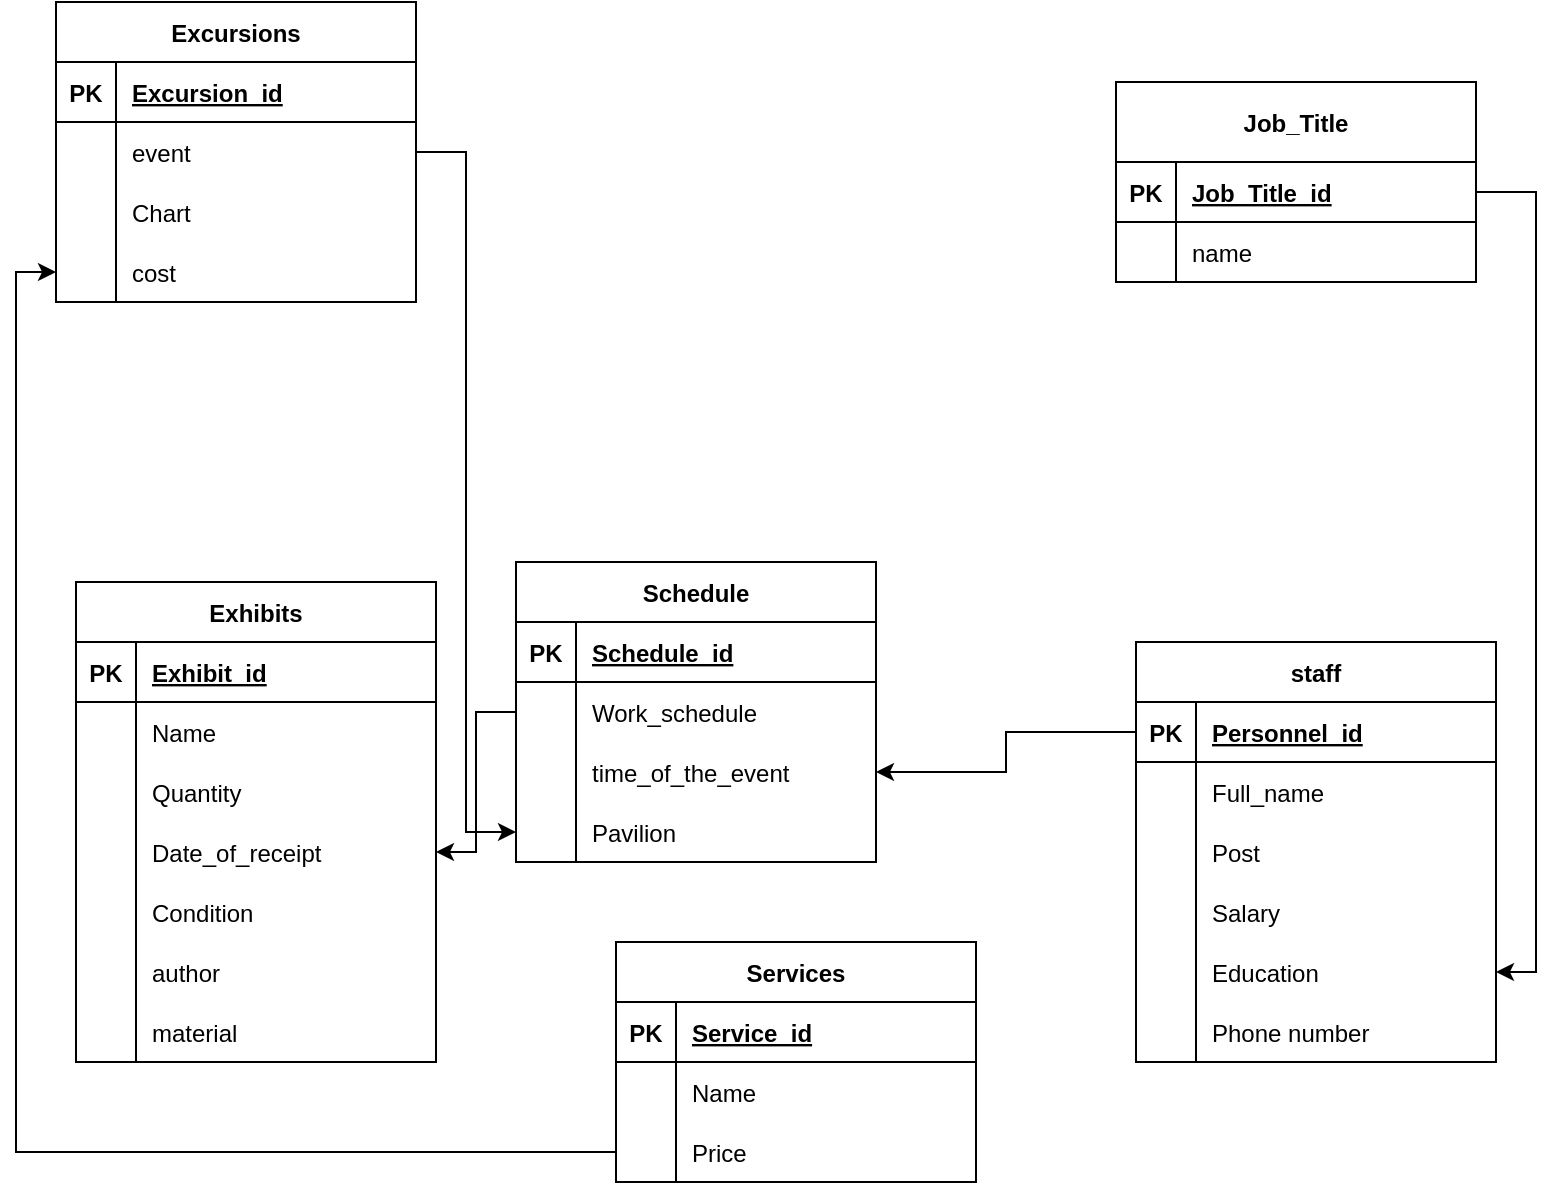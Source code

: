 <mxfile version="20.8.8" type="device"><diagram id="qOs9dLbHHuTTmo1SiIvG" name="Страница 1"><mxGraphModel dx="1434" dy="791" grid="1" gridSize="10" guides="1" tooltips="1" connect="1" arrows="1" fold="1" page="1" pageScale="1" pageWidth="827" pageHeight="1169" math="0" shadow="0"><root><mxCell id="0"/><mxCell id="1" parent="0"/><mxCell id="hQd2l-7bn8ARS8jHyr7o-1" value="Excursions" style="shape=table;startSize=30;container=1;collapsible=1;childLayout=tableLayout;fixedRows=1;rowLines=0;fontStyle=1;align=center;resizeLast=1;" parent="1" vertex="1"><mxGeometry x="60" y="80" width="180" height="150" as="geometry"><mxRectangle x="60" y="90" width="110" height="30" as="alternateBounds"/></mxGeometry></mxCell><mxCell id="hQd2l-7bn8ARS8jHyr7o-2" value="" style="shape=tableRow;horizontal=0;startSize=0;swimlaneHead=0;swimlaneBody=0;fillColor=none;collapsible=0;dropTarget=0;points=[[0,0.5],[1,0.5]];portConstraint=eastwest;top=0;left=0;right=0;bottom=1;" parent="hQd2l-7bn8ARS8jHyr7o-1" vertex="1"><mxGeometry y="30" width="180" height="30" as="geometry"/></mxCell><mxCell id="hQd2l-7bn8ARS8jHyr7o-3" value="PK" style="shape=partialRectangle;connectable=0;fillColor=none;top=0;left=0;bottom=0;right=0;fontStyle=1;overflow=hidden;" parent="hQd2l-7bn8ARS8jHyr7o-2" vertex="1"><mxGeometry width="30" height="30" as="geometry"><mxRectangle width="30" height="30" as="alternateBounds"/></mxGeometry></mxCell><mxCell id="hQd2l-7bn8ARS8jHyr7o-4" value="Excursion_id" style="shape=partialRectangle;connectable=0;fillColor=none;top=0;left=0;bottom=0;right=0;align=left;spacingLeft=6;fontStyle=5;overflow=hidden;verticalAlign=middle;" parent="hQd2l-7bn8ARS8jHyr7o-2" vertex="1"><mxGeometry x="30" width="150" height="30" as="geometry"><mxRectangle width="150" height="30" as="alternateBounds"/></mxGeometry></mxCell><mxCell id="hQd2l-7bn8ARS8jHyr7o-5" value="" style="shape=tableRow;horizontal=0;startSize=0;swimlaneHead=0;swimlaneBody=0;fillColor=none;collapsible=0;dropTarget=0;points=[[0,0.5],[1,0.5]];portConstraint=eastwest;top=0;left=0;right=0;bottom=0;" parent="hQd2l-7bn8ARS8jHyr7o-1" vertex="1"><mxGeometry y="60" width="180" height="30" as="geometry"/></mxCell><mxCell id="hQd2l-7bn8ARS8jHyr7o-6" value="" style="shape=partialRectangle;connectable=0;fillColor=none;top=0;left=0;bottom=0;right=0;editable=1;overflow=hidden;" parent="hQd2l-7bn8ARS8jHyr7o-5" vertex="1"><mxGeometry width="30" height="30" as="geometry"><mxRectangle width="30" height="30" as="alternateBounds"/></mxGeometry></mxCell><mxCell id="hQd2l-7bn8ARS8jHyr7o-7" value="event" style="shape=partialRectangle;connectable=0;fillColor=none;top=0;left=0;bottom=0;right=0;align=left;spacingLeft=6;overflow=hidden;" parent="hQd2l-7bn8ARS8jHyr7o-5" vertex="1"><mxGeometry x="30" width="150" height="30" as="geometry"><mxRectangle width="150" height="30" as="alternateBounds"/></mxGeometry></mxCell><mxCell id="hQd2l-7bn8ARS8jHyr7o-8" value="" style="shape=tableRow;horizontal=0;startSize=0;swimlaneHead=0;swimlaneBody=0;fillColor=none;collapsible=0;dropTarget=0;points=[[0,0.5],[1,0.5]];portConstraint=eastwest;top=0;left=0;right=0;bottom=0;" parent="hQd2l-7bn8ARS8jHyr7o-1" vertex="1"><mxGeometry y="90" width="180" height="30" as="geometry"/></mxCell><mxCell id="hQd2l-7bn8ARS8jHyr7o-9" value="" style="shape=partialRectangle;connectable=0;fillColor=none;top=0;left=0;bottom=0;right=0;editable=1;overflow=hidden;" parent="hQd2l-7bn8ARS8jHyr7o-8" vertex="1"><mxGeometry width="30" height="30" as="geometry"><mxRectangle width="30" height="30" as="alternateBounds"/></mxGeometry></mxCell><mxCell id="hQd2l-7bn8ARS8jHyr7o-10" value="Chart" style="shape=partialRectangle;connectable=0;fillColor=none;top=0;left=0;bottom=0;right=0;align=left;spacingLeft=6;overflow=hidden;" parent="hQd2l-7bn8ARS8jHyr7o-8" vertex="1"><mxGeometry x="30" width="150" height="30" as="geometry"><mxRectangle width="150" height="30" as="alternateBounds"/></mxGeometry></mxCell><mxCell id="hQd2l-7bn8ARS8jHyr7o-11" value="" style="shape=tableRow;horizontal=0;startSize=0;swimlaneHead=0;swimlaneBody=0;fillColor=none;collapsible=0;dropTarget=0;points=[[0,0.5],[1,0.5]];portConstraint=eastwest;top=0;left=0;right=0;bottom=0;" parent="hQd2l-7bn8ARS8jHyr7o-1" vertex="1"><mxGeometry y="120" width="180" height="30" as="geometry"/></mxCell><mxCell id="hQd2l-7bn8ARS8jHyr7o-12" value="" style="shape=partialRectangle;connectable=0;fillColor=none;top=0;left=0;bottom=0;right=0;editable=1;overflow=hidden;" parent="hQd2l-7bn8ARS8jHyr7o-11" vertex="1"><mxGeometry width="30" height="30" as="geometry"><mxRectangle width="30" height="30" as="alternateBounds"/></mxGeometry></mxCell><mxCell id="hQd2l-7bn8ARS8jHyr7o-13" value="cost" style="shape=partialRectangle;connectable=0;fillColor=none;top=0;left=0;bottom=0;right=0;align=left;spacingLeft=6;overflow=hidden;" parent="hQd2l-7bn8ARS8jHyr7o-11" vertex="1"><mxGeometry x="30" width="150" height="30" as="geometry"><mxRectangle width="150" height="30" as="alternateBounds"/></mxGeometry></mxCell><mxCell id="hQd2l-7bn8ARS8jHyr7o-27" value="Exhibits" style="shape=table;startSize=30;container=1;collapsible=1;childLayout=tableLayout;fixedRows=1;rowLines=0;fontStyle=1;align=center;resizeLast=1;" parent="1" vertex="1"><mxGeometry x="70" y="370" width="180" height="240" as="geometry"/></mxCell><mxCell id="hQd2l-7bn8ARS8jHyr7o-28" value="" style="shape=tableRow;horizontal=0;startSize=0;swimlaneHead=0;swimlaneBody=0;fillColor=none;collapsible=0;dropTarget=0;points=[[0,0.5],[1,0.5]];portConstraint=eastwest;top=0;left=0;right=0;bottom=1;" parent="hQd2l-7bn8ARS8jHyr7o-27" vertex="1"><mxGeometry y="30" width="180" height="30" as="geometry"/></mxCell><mxCell id="hQd2l-7bn8ARS8jHyr7o-29" value="PK" style="shape=partialRectangle;connectable=0;fillColor=none;top=0;left=0;bottom=0;right=0;fontStyle=1;overflow=hidden;" parent="hQd2l-7bn8ARS8jHyr7o-28" vertex="1"><mxGeometry width="30" height="30" as="geometry"><mxRectangle width="30" height="30" as="alternateBounds"/></mxGeometry></mxCell><mxCell id="hQd2l-7bn8ARS8jHyr7o-30" value="Exhibit_id" style="shape=partialRectangle;connectable=0;fillColor=none;top=0;left=0;bottom=0;right=0;align=left;spacingLeft=6;fontStyle=5;overflow=hidden;" parent="hQd2l-7bn8ARS8jHyr7o-28" vertex="1"><mxGeometry x="30" width="150" height="30" as="geometry"><mxRectangle width="150" height="30" as="alternateBounds"/></mxGeometry></mxCell><mxCell id="hQd2l-7bn8ARS8jHyr7o-31" value="" style="shape=tableRow;horizontal=0;startSize=0;swimlaneHead=0;swimlaneBody=0;fillColor=none;collapsible=0;dropTarget=0;points=[[0,0.5],[1,0.5]];portConstraint=eastwest;top=0;left=0;right=0;bottom=0;" parent="hQd2l-7bn8ARS8jHyr7o-27" vertex="1"><mxGeometry y="60" width="180" height="30" as="geometry"/></mxCell><mxCell id="hQd2l-7bn8ARS8jHyr7o-32" value="" style="shape=partialRectangle;connectable=0;fillColor=none;top=0;left=0;bottom=0;right=0;editable=1;overflow=hidden;" parent="hQd2l-7bn8ARS8jHyr7o-31" vertex="1"><mxGeometry width="30" height="30" as="geometry"><mxRectangle width="30" height="30" as="alternateBounds"/></mxGeometry></mxCell><mxCell id="hQd2l-7bn8ARS8jHyr7o-33" value="Name" style="shape=partialRectangle;connectable=0;fillColor=none;top=0;left=0;bottom=0;right=0;align=left;spacingLeft=6;overflow=hidden;" parent="hQd2l-7bn8ARS8jHyr7o-31" vertex="1"><mxGeometry x="30" width="150" height="30" as="geometry"><mxRectangle width="150" height="30" as="alternateBounds"/></mxGeometry></mxCell><mxCell id="hQd2l-7bn8ARS8jHyr7o-34" value="" style="shape=tableRow;horizontal=0;startSize=0;swimlaneHead=0;swimlaneBody=0;fillColor=none;collapsible=0;dropTarget=0;points=[[0,0.5],[1,0.5]];portConstraint=eastwest;top=0;left=0;right=0;bottom=0;" parent="hQd2l-7bn8ARS8jHyr7o-27" vertex="1"><mxGeometry y="90" width="180" height="30" as="geometry"/></mxCell><mxCell id="hQd2l-7bn8ARS8jHyr7o-35" value="" style="shape=partialRectangle;connectable=0;fillColor=none;top=0;left=0;bottom=0;right=0;editable=1;overflow=hidden;" parent="hQd2l-7bn8ARS8jHyr7o-34" vertex="1"><mxGeometry width="30" height="30" as="geometry"><mxRectangle width="30" height="30" as="alternateBounds"/></mxGeometry></mxCell><mxCell id="hQd2l-7bn8ARS8jHyr7o-36" value="Quantity" style="shape=partialRectangle;connectable=0;fillColor=none;top=0;left=0;bottom=0;right=0;align=left;spacingLeft=6;overflow=hidden;" parent="hQd2l-7bn8ARS8jHyr7o-34" vertex="1"><mxGeometry x="30" width="150" height="30" as="geometry"><mxRectangle width="150" height="30" as="alternateBounds"/></mxGeometry></mxCell><mxCell id="hQd2l-7bn8ARS8jHyr7o-37" value="" style="shape=tableRow;horizontal=0;startSize=0;swimlaneHead=0;swimlaneBody=0;fillColor=none;collapsible=0;dropTarget=0;points=[[0,0.5],[1,0.5]];portConstraint=eastwest;top=0;left=0;right=0;bottom=0;" parent="hQd2l-7bn8ARS8jHyr7o-27" vertex="1"><mxGeometry y="120" width="180" height="30" as="geometry"/></mxCell><mxCell id="hQd2l-7bn8ARS8jHyr7o-38" value="" style="shape=partialRectangle;connectable=0;fillColor=none;top=0;left=0;bottom=0;right=0;editable=1;overflow=hidden;" parent="hQd2l-7bn8ARS8jHyr7o-37" vertex="1"><mxGeometry width="30" height="30" as="geometry"><mxRectangle width="30" height="30" as="alternateBounds"/></mxGeometry></mxCell><mxCell id="hQd2l-7bn8ARS8jHyr7o-39" value="Date_of_receipt" style="shape=partialRectangle;connectable=0;fillColor=none;top=0;left=0;bottom=0;right=0;align=left;spacingLeft=6;overflow=hidden;" parent="hQd2l-7bn8ARS8jHyr7o-37" vertex="1"><mxGeometry x="30" width="150" height="30" as="geometry"><mxRectangle width="150" height="30" as="alternateBounds"/></mxGeometry></mxCell><mxCell id="hQd2l-7bn8ARS8jHyr7o-73" style="shape=tableRow;horizontal=0;startSize=0;swimlaneHead=0;swimlaneBody=0;fillColor=none;collapsible=0;dropTarget=0;points=[[0,0.5],[1,0.5]];portConstraint=eastwest;top=0;left=0;right=0;bottom=0;" parent="hQd2l-7bn8ARS8jHyr7o-27" vertex="1"><mxGeometry y="150" width="180" height="30" as="geometry"/></mxCell><mxCell id="hQd2l-7bn8ARS8jHyr7o-74" style="shape=partialRectangle;connectable=0;fillColor=none;top=0;left=0;bottom=0;right=0;editable=1;overflow=hidden;" parent="hQd2l-7bn8ARS8jHyr7o-73" vertex="1"><mxGeometry width="30" height="30" as="geometry"><mxRectangle width="30" height="30" as="alternateBounds"/></mxGeometry></mxCell><mxCell id="hQd2l-7bn8ARS8jHyr7o-75" value="Condition" style="shape=partialRectangle;connectable=0;fillColor=none;top=0;left=0;bottom=0;right=0;align=left;spacingLeft=6;overflow=hidden;" parent="hQd2l-7bn8ARS8jHyr7o-73" vertex="1"><mxGeometry x="30" width="150" height="30" as="geometry"><mxRectangle width="150" height="30" as="alternateBounds"/></mxGeometry></mxCell><mxCell id="hQd2l-7bn8ARS8jHyr7o-79" style="shape=tableRow;horizontal=0;startSize=0;swimlaneHead=0;swimlaneBody=0;fillColor=none;collapsible=0;dropTarget=0;points=[[0,0.5],[1,0.5]];portConstraint=eastwest;top=0;left=0;right=0;bottom=0;" parent="hQd2l-7bn8ARS8jHyr7o-27" vertex="1"><mxGeometry y="180" width="180" height="30" as="geometry"/></mxCell><mxCell id="hQd2l-7bn8ARS8jHyr7o-80" style="shape=partialRectangle;connectable=0;fillColor=none;top=0;left=0;bottom=0;right=0;editable=1;overflow=hidden;" parent="hQd2l-7bn8ARS8jHyr7o-79" vertex="1"><mxGeometry width="30" height="30" as="geometry"><mxRectangle width="30" height="30" as="alternateBounds"/></mxGeometry></mxCell><mxCell id="hQd2l-7bn8ARS8jHyr7o-81" value="author" style="shape=partialRectangle;connectable=0;fillColor=none;top=0;left=0;bottom=0;right=0;align=left;spacingLeft=6;overflow=hidden;" parent="hQd2l-7bn8ARS8jHyr7o-79" vertex="1"><mxGeometry x="30" width="150" height="30" as="geometry"><mxRectangle width="150" height="30" as="alternateBounds"/></mxGeometry></mxCell><mxCell id="hQd2l-7bn8ARS8jHyr7o-76" style="shape=tableRow;horizontal=0;startSize=0;swimlaneHead=0;swimlaneBody=0;fillColor=none;collapsible=0;dropTarget=0;points=[[0,0.5],[1,0.5]];portConstraint=eastwest;top=0;left=0;right=0;bottom=0;" parent="hQd2l-7bn8ARS8jHyr7o-27" vertex="1"><mxGeometry y="210" width="180" height="30" as="geometry"/></mxCell><mxCell id="hQd2l-7bn8ARS8jHyr7o-77" style="shape=partialRectangle;connectable=0;fillColor=none;top=0;left=0;bottom=0;right=0;editable=1;overflow=hidden;" parent="hQd2l-7bn8ARS8jHyr7o-76" vertex="1"><mxGeometry width="30" height="30" as="geometry"><mxRectangle width="30" height="30" as="alternateBounds"/></mxGeometry></mxCell><mxCell id="hQd2l-7bn8ARS8jHyr7o-78" value="material" style="shape=partialRectangle;connectable=0;fillColor=none;top=0;left=0;bottom=0;right=0;align=left;spacingLeft=6;overflow=hidden;" parent="hQd2l-7bn8ARS8jHyr7o-76" vertex="1"><mxGeometry x="30" width="150" height="30" as="geometry"><mxRectangle width="150" height="30" as="alternateBounds"/></mxGeometry></mxCell><mxCell id="hQd2l-7bn8ARS8jHyr7o-40" value="staff" style="shape=table;startSize=30;container=1;collapsible=1;childLayout=tableLayout;fixedRows=1;rowLines=0;fontStyle=1;align=center;resizeLast=1;" parent="1" vertex="1"><mxGeometry x="600" y="400" width="180" height="210" as="geometry"/></mxCell><mxCell id="hQd2l-7bn8ARS8jHyr7o-41" value="" style="shape=tableRow;horizontal=0;startSize=0;swimlaneHead=0;swimlaneBody=0;fillColor=none;collapsible=0;dropTarget=0;points=[[0,0.5],[1,0.5]];portConstraint=eastwest;top=0;left=0;right=0;bottom=1;" parent="hQd2l-7bn8ARS8jHyr7o-40" vertex="1"><mxGeometry y="30" width="180" height="30" as="geometry"/></mxCell><mxCell id="hQd2l-7bn8ARS8jHyr7o-42" value="PK" style="shape=partialRectangle;connectable=0;fillColor=none;top=0;left=0;bottom=0;right=0;fontStyle=1;overflow=hidden;" parent="hQd2l-7bn8ARS8jHyr7o-41" vertex="1"><mxGeometry width="30" height="30" as="geometry"><mxRectangle width="30" height="30" as="alternateBounds"/></mxGeometry></mxCell><mxCell id="hQd2l-7bn8ARS8jHyr7o-43" value="Personnel_id" style="shape=partialRectangle;connectable=0;fillColor=none;top=0;left=0;bottom=0;right=0;align=left;spacingLeft=6;fontStyle=5;overflow=hidden;" parent="hQd2l-7bn8ARS8jHyr7o-41" vertex="1"><mxGeometry x="30" width="150" height="30" as="geometry"><mxRectangle width="150" height="30" as="alternateBounds"/></mxGeometry></mxCell><mxCell id="hQd2l-7bn8ARS8jHyr7o-44" value="" style="shape=tableRow;horizontal=0;startSize=0;swimlaneHead=0;swimlaneBody=0;fillColor=none;collapsible=0;dropTarget=0;points=[[0,0.5],[1,0.5]];portConstraint=eastwest;top=0;left=0;right=0;bottom=0;" parent="hQd2l-7bn8ARS8jHyr7o-40" vertex="1"><mxGeometry y="60" width="180" height="30" as="geometry"/></mxCell><mxCell id="hQd2l-7bn8ARS8jHyr7o-45" value="" style="shape=partialRectangle;connectable=0;fillColor=none;top=0;left=0;bottom=0;right=0;editable=1;overflow=hidden;" parent="hQd2l-7bn8ARS8jHyr7o-44" vertex="1"><mxGeometry width="30" height="30" as="geometry"><mxRectangle width="30" height="30" as="alternateBounds"/></mxGeometry></mxCell><mxCell id="hQd2l-7bn8ARS8jHyr7o-46" value="Full_name" style="shape=partialRectangle;connectable=0;fillColor=none;top=0;left=0;bottom=0;right=0;align=left;spacingLeft=6;overflow=hidden;" parent="hQd2l-7bn8ARS8jHyr7o-44" vertex="1"><mxGeometry x="30" width="150" height="30" as="geometry"><mxRectangle width="150" height="30" as="alternateBounds"/></mxGeometry></mxCell><mxCell id="hQd2l-7bn8ARS8jHyr7o-47" value="" style="shape=tableRow;horizontal=0;startSize=0;swimlaneHead=0;swimlaneBody=0;fillColor=none;collapsible=0;dropTarget=0;points=[[0,0.5],[1,0.5]];portConstraint=eastwest;top=0;left=0;right=0;bottom=0;" parent="hQd2l-7bn8ARS8jHyr7o-40" vertex="1"><mxGeometry y="90" width="180" height="30" as="geometry"/></mxCell><mxCell id="hQd2l-7bn8ARS8jHyr7o-48" value="" style="shape=partialRectangle;connectable=0;fillColor=none;top=0;left=0;bottom=0;right=0;editable=1;overflow=hidden;" parent="hQd2l-7bn8ARS8jHyr7o-47" vertex="1"><mxGeometry width="30" height="30" as="geometry"><mxRectangle width="30" height="30" as="alternateBounds"/></mxGeometry></mxCell><mxCell id="hQd2l-7bn8ARS8jHyr7o-49" value="Post" style="shape=partialRectangle;connectable=0;fillColor=none;top=0;left=0;bottom=0;right=0;align=left;spacingLeft=6;overflow=hidden;" parent="hQd2l-7bn8ARS8jHyr7o-47" vertex="1"><mxGeometry x="30" width="150" height="30" as="geometry"><mxRectangle width="150" height="30" as="alternateBounds"/></mxGeometry></mxCell><mxCell id="hQd2l-7bn8ARS8jHyr7o-50" value="" style="shape=tableRow;horizontal=0;startSize=0;swimlaneHead=0;swimlaneBody=0;fillColor=none;collapsible=0;dropTarget=0;points=[[0,0.5],[1,0.5]];portConstraint=eastwest;top=0;left=0;right=0;bottom=0;" parent="hQd2l-7bn8ARS8jHyr7o-40" vertex="1"><mxGeometry y="120" width="180" height="30" as="geometry"/></mxCell><mxCell id="hQd2l-7bn8ARS8jHyr7o-51" value="" style="shape=partialRectangle;connectable=0;fillColor=none;top=0;left=0;bottom=0;right=0;editable=1;overflow=hidden;" parent="hQd2l-7bn8ARS8jHyr7o-50" vertex="1"><mxGeometry width="30" height="30" as="geometry"><mxRectangle width="30" height="30" as="alternateBounds"/></mxGeometry></mxCell><mxCell id="hQd2l-7bn8ARS8jHyr7o-52" value="Salary" style="shape=partialRectangle;connectable=0;fillColor=none;top=0;left=0;bottom=0;right=0;align=left;spacingLeft=6;overflow=hidden;" parent="hQd2l-7bn8ARS8jHyr7o-50" vertex="1"><mxGeometry x="30" width="150" height="30" as="geometry"><mxRectangle width="150" height="30" as="alternateBounds"/></mxGeometry></mxCell><mxCell id="hQd2l-7bn8ARS8jHyr7o-82" style="shape=tableRow;horizontal=0;startSize=0;swimlaneHead=0;swimlaneBody=0;fillColor=none;collapsible=0;dropTarget=0;points=[[0,0.5],[1,0.5]];portConstraint=eastwest;top=0;left=0;right=0;bottom=0;" parent="hQd2l-7bn8ARS8jHyr7o-40" vertex="1"><mxGeometry y="150" width="180" height="30" as="geometry"/></mxCell><mxCell id="hQd2l-7bn8ARS8jHyr7o-83" style="shape=partialRectangle;connectable=0;fillColor=none;top=0;left=0;bottom=0;right=0;editable=1;overflow=hidden;" parent="hQd2l-7bn8ARS8jHyr7o-82" vertex="1"><mxGeometry width="30" height="30" as="geometry"><mxRectangle width="30" height="30" as="alternateBounds"/></mxGeometry></mxCell><mxCell id="hQd2l-7bn8ARS8jHyr7o-84" value="Education" style="shape=partialRectangle;connectable=0;fillColor=none;top=0;left=0;bottom=0;right=0;align=left;spacingLeft=6;overflow=hidden;" parent="hQd2l-7bn8ARS8jHyr7o-82" vertex="1"><mxGeometry x="30" width="150" height="30" as="geometry"><mxRectangle width="150" height="30" as="alternateBounds"/></mxGeometry></mxCell><mxCell id="hQd2l-7bn8ARS8jHyr7o-98" style="shape=tableRow;horizontal=0;startSize=0;swimlaneHead=0;swimlaneBody=0;fillColor=none;collapsible=0;dropTarget=0;points=[[0,0.5],[1,0.5]];portConstraint=eastwest;top=0;left=0;right=0;bottom=0;" parent="hQd2l-7bn8ARS8jHyr7o-40" vertex="1"><mxGeometry y="180" width="180" height="30" as="geometry"/></mxCell><mxCell id="hQd2l-7bn8ARS8jHyr7o-99" style="shape=partialRectangle;connectable=0;fillColor=none;top=0;left=0;bottom=0;right=0;editable=1;overflow=hidden;" parent="hQd2l-7bn8ARS8jHyr7o-98" vertex="1"><mxGeometry width="30" height="30" as="geometry"><mxRectangle width="30" height="30" as="alternateBounds"/></mxGeometry></mxCell><mxCell id="hQd2l-7bn8ARS8jHyr7o-100" value="Phone number" style="shape=partialRectangle;connectable=0;fillColor=none;top=0;left=0;bottom=0;right=0;align=left;spacingLeft=6;overflow=hidden;" parent="hQd2l-7bn8ARS8jHyr7o-98" vertex="1"><mxGeometry x="30" width="150" height="30" as="geometry"><mxRectangle width="150" height="30" as="alternateBounds"/></mxGeometry></mxCell><mxCell id="hQd2l-7bn8ARS8jHyr7o-85" value="Services" style="shape=table;startSize=30;container=1;collapsible=1;childLayout=tableLayout;fixedRows=1;rowLines=0;fontStyle=1;align=center;resizeLast=1;" parent="1" vertex="1"><mxGeometry x="340" y="550" width="180" height="120" as="geometry"/></mxCell><mxCell id="hQd2l-7bn8ARS8jHyr7o-86" value="" style="shape=tableRow;horizontal=0;startSize=0;swimlaneHead=0;swimlaneBody=0;fillColor=none;collapsible=0;dropTarget=0;points=[[0,0.5],[1,0.5]];portConstraint=eastwest;top=0;left=0;right=0;bottom=1;" parent="hQd2l-7bn8ARS8jHyr7o-85" vertex="1"><mxGeometry y="30" width="180" height="30" as="geometry"/></mxCell><mxCell id="hQd2l-7bn8ARS8jHyr7o-87" value="PK" style="shape=partialRectangle;connectable=0;fillColor=none;top=0;left=0;bottom=0;right=0;fontStyle=1;overflow=hidden;" parent="hQd2l-7bn8ARS8jHyr7o-86" vertex="1"><mxGeometry width="30" height="30" as="geometry"><mxRectangle width="30" height="30" as="alternateBounds"/></mxGeometry></mxCell><mxCell id="hQd2l-7bn8ARS8jHyr7o-88" value="Service_id" style="shape=partialRectangle;connectable=0;fillColor=none;top=0;left=0;bottom=0;right=0;align=left;spacingLeft=6;fontStyle=5;overflow=hidden;" parent="hQd2l-7bn8ARS8jHyr7o-86" vertex="1"><mxGeometry x="30" width="150" height="30" as="geometry"><mxRectangle width="150" height="30" as="alternateBounds"/></mxGeometry></mxCell><mxCell id="hQd2l-7bn8ARS8jHyr7o-89" value="" style="shape=tableRow;horizontal=0;startSize=0;swimlaneHead=0;swimlaneBody=0;fillColor=none;collapsible=0;dropTarget=0;points=[[0,0.5],[1,0.5]];portConstraint=eastwest;top=0;left=0;right=0;bottom=0;" parent="hQd2l-7bn8ARS8jHyr7o-85" vertex="1"><mxGeometry y="60" width="180" height="30" as="geometry"/></mxCell><mxCell id="hQd2l-7bn8ARS8jHyr7o-90" value="" style="shape=partialRectangle;connectable=0;fillColor=none;top=0;left=0;bottom=0;right=0;editable=1;overflow=hidden;" parent="hQd2l-7bn8ARS8jHyr7o-89" vertex="1"><mxGeometry width="30" height="30" as="geometry"><mxRectangle width="30" height="30" as="alternateBounds"/></mxGeometry></mxCell><mxCell id="hQd2l-7bn8ARS8jHyr7o-91" value="Name" style="shape=partialRectangle;connectable=0;fillColor=none;top=0;left=0;bottom=0;right=0;align=left;spacingLeft=6;overflow=hidden;" parent="hQd2l-7bn8ARS8jHyr7o-89" vertex="1"><mxGeometry x="30" width="150" height="30" as="geometry"><mxRectangle width="150" height="30" as="alternateBounds"/></mxGeometry></mxCell><mxCell id="hQd2l-7bn8ARS8jHyr7o-92" value="" style="shape=tableRow;horizontal=0;startSize=0;swimlaneHead=0;swimlaneBody=0;fillColor=none;collapsible=0;dropTarget=0;points=[[0,0.5],[1,0.5]];portConstraint=eastwest;top=0;left=0;right=0;bottom=0;" parent="hQd2l-7bn8ARS8jHyr7o-85" vertex="1"><mxGeometry y="90" width="180" height="30" as="geometry"/></mxCell><mxCell id="hQd2l-7bn8ARS8jHyr7o-93" value="" style="shape=partialRectangle;connectable=0;fillColor=none;top=0;left=0;bottom=0;right=0;editable=1;overflow=hidden;" parent="hQd2l-7bn8ARS8jHyr7o-92" vertex="1"><mxGeometry width="30" height="30" as="geometry"><mxRectangle width="30" height="30" as="alternateBounds"/></mxGeometry></mxCell><mxCell id="hQd2l-7bn8ARS8jHyr7o-94" value="Price" style="shape=partialRectangle;connectable=0;fillColor=none;top=0;left=0;bottom=0;right=0;align=left;spacingLeft=6;overflow=hidden;" parent="hQd2l-7bn8ARS8jHyr7o-92" vertex="1"><mxGeometry x="30" width="150" height="30" as="geometry"><mxRectangle width="150" height="30" as="alternateBounds"/></mxGeometry></mxCell><mxCell id="hQd2l-7bn8ARS8jHyr7o-101" value="Job_Title" style="shape=table;startSize=40;container=1;collapsible=1;childLayout=tableLayout;fixedRows=1;rowLines=0;fontStyle=1;align=center;resizeLast=1;" parent="1" vertex="1"><mxGeometry x="590" y="120" width="180" height="100" as="geometry"/></mxCell><mxCell id="hQd2l-7bn8ARS8jHyr7o-102" value="" style="shape=tableRow;horizontal=0;startSize=0;swimlaneHead=0;swimlaneBody=0;fillColor=none;collapsible=0;dropTarget=0;points=[[0,0.5],[1,0.5]];portConstraint=eastwest;top=0;left=0;right=0;bottom=1;" parent="hQd2l-7bn8ARS8jHyr7o-101" vertex="1"><mxGeometry y="40" width="180" height="30" as="geometry"/></mxCell><mxCell id="hQd2l-7bn8ARS8jHyr7o-103" value="PK" style="shape=partialRectangle;connectable=0;fillColor=none;top=0;left=0;bottom=0;right=0;fontStyle=1;overflow=hidden;" parent="hQd2l-7bn8ARS8jHyr7o-102" vertex="1"><mxGeometry width="30" height="30" as="geometry"><mxRectangle width="30" height="30" as="alternateBounds"/></mxGeometry></mxCell><mxCell id="hQd2l-7bn8ARS8jHyr7o-104" value="Job_Title_id" style="shape=partialRectangle;connectable=0;fillColor=none;top=0;left=0;bottom=0;right=0;align=left;spacingLeft=6;fontStyle=5;overflow=hidden;" parent="hQd2l-7bn8ARS8jHyr7o-102" vertex="1"><mxGeometry x="30" width="150" height="30" as="geometry"><mxRectangle width="150" height="30" as="alternateBounds"/></mxGeometry></mxCell><mxCell id="hQd2l-7bn8ARS8jHyr7o-105" value="" style="shape=tableRow;horizontal=0;startSize=0;swimlaneHead=0;swimlaneBody=0;fillColor=none;collapsible=0;dropTarget=0;points=[[0,0.5],[1,0.5]];portConstraint=eastwest;top=0;left=0;right=0;bottom=0;" parent="hQd2l-7bn8ARS8jHyr7o-101" vertex="1"><mxGeometry y="70" width="180" height="30" as="geometry"/></mxCell><mxCell id="hQd2l-7bn8ARS8jHyr7o-106" value="" style="shape=partialRectangle;connectable=0;fillColor=none;top=0;left=0;bottom=0;right=0;editable=1;overflow=hidden;" parent="hQd2l-7bn8ARS8jHyr7o-105" vertex="1"><mxGeometry width="30" height="30" as="geometry"><mxRectangle width="30" height="30" as="alternateBounds"/></mxGeometry></mxCell><mxCell id="hQd2l-7bn8ARS8jHyr7o-107" value="name" style="shape=partialRectangle;connectable=0;fillColor=none;top=0;left=0;bottom=0;right=0;align=left;spacingLeft=6;overflow=hidden;" parent="hQd2l-7bn8ARS8jHyr7o-105" vertex="1"><mxGeometry x="30" width="150" height="30" as="geometry"><mxRectangle width="150" height="30" as="alternateBounds"/></mxGeometry></mxCell><mxCell id="hQd2l-7bn8ARS8jHyr7o-114" value="Schedule" style="shape=table;startSize=30;container=1;collapsible=1;childLayout=tableLayout;fixedRows=1;rowLines=0;fontStyle=1;align=center;resizeLast=1;" parent="1" vertex="1"><mxGeometry x="290" y="360" width="180" height="150" as="geometry"/></mxCell><mxCell id="hQd2l-7bn8ARS8jHyr7o-115" value="" style="shape=tableRow;horizontal=0;startSize=0;swimlaneHead=0;swimlaneBody=0;fillColor=none;collapsible=0;dropTarget=0;points=[[0,0.5],[1,0.5]];portConstraint=eastwest;top=0;left=0;right=0;bottom=1;" parent="hQd2l-7bn8ARS8jHyr7o-114" vertex="1"><mxGeometry y="30" width="180" height="30" as="geometry"/></mxCell><mxCell id="hQd2l-7bn8ARS8jHyr7o-116" value="PK" style="shape=partialRectangle;connectable=0;fillColor=none;top=0;left=0;bottom=0;right=0;fontStyle=1;overflow=hidden;" parent="hQd2l-7bn8ARS8jHyr7o-115" vertex="1"><mxGeometry width="30" height="30" as="geometry"><mxRectangle width="30" height="30" as="alternateBounds"/></mxGeometry></mxCell><mxCell id="hQd2l-7bn8ARS8jHyr7o-117" value="Schedule_id" style="shape=partialRectangle;connectable=0;fillColor=none;top=0;left=0;bottom=0;right=0;align=left;spacingLeft=6;fontStyle=5;overflow=hidden;" parent="hQd2l-7bn8ARS8jHyr7o-115" vertex="1"><mxGeometry x="30" width="150" height="30" as="geometry"><mxRectangle width="150" height="30" as="alternateBounds"/></mxGeometry></mxCell><mxCell id="hQd2l-7bn8ARS8jHyr7o-118" value="" style="shape=tableRow;horizontal=0;startSize=0;swimlaneHead=0;swimlaneBody=0;fillColor=none;collapsible=0;dropTarget=0;points=[[0,0.5],[1,0.5]];portConstraint=eastwest;top=0;left=0;right=0;bottom=0;" parent="hQd2l-7bn8ARS8jHyr7o-114" vertex="1"><mxGeometry y="60" width="180" height="30" as="geometry"/></mxCell><mxCell id="hQd2l-7bn8ARS8jHyr7o-119" value="" style="shape=partialRectangle;connectable=0;fillColor=none;top=0;left=0;bottom=0;right=0;editable=1;overflow=hidden;" parent="hQd2l-7bn8ARS8jHyr7o-118" vertex="1"><mxGeometry width="30" height="30" as="geometry"><mxRectangle width="30" height="30" as="alternateBounds"/></mxGeometry></mxCell><mxCell id="hQd2l-7bn8ARS8jHyr7o-120" value="Work_schedule" style="shape=partialRectangle;connectable=0;fillColor=none;top=0;left=0;bottom=0;right=0;align=left;spacingLeft=6;overflow=hidden;" parent="hQd2l-7bn8ARS8jHyr7o-118" vertex="1"><mxGeometry x="30" width="150" height="30" as="geometry"><mxRectangle width="150" height="30" as="alternateBounds"/></mxGeometry></mxCell><mxCell id="hQd2l-7bn8ARS8jHyr7o-121" value="" style="shape=tableRow;horizontal=0;startSize=0;swimlaneHead=0;swimlaneBody=0;fillColor=none;collapsible=0;dropTarget=0;points=[[0,0.5],[1,0.5]];portConstraint=eastwest;top=0;left=0;right=0;bottom=0;" parent="hQd2l-7bn8ARS8jHyr7o-114" vertex="1"><mxGeometry y="90" width="180" height="30" as="geometry"/></mxCell><mxCell id="hQd2l-7bn8ARS8jHyr7o-122" value="" style="shape=partialRectangle;connectable=0;fillColor=none;top=0;left=0;bottom=0;right=0;editable=1;overflow=hidden;" parent="hQd2l-7bn8ARS8jHyr7o-121" vertex="1"><mxGeometry width="30" height="30" as="geometry"><mxRectangle width="30" height="30" as="alternateBounds"/></mxGeometry></mxCell><mxCell id="hQd2l-7bn8ARS8jHyr7o-123" value="time_of_the_event" style="shape=partialRectangle;connectable=0;fillColor=none;top=0;left=0;bottom=0;right=0;align=left;spacingLeft=6;overflow=hidden;" parent="hQd2l-7bn8ARS8jHyr7o-121" vertex="1"><mxGeometry x="30" width="150" height="30" as="geometry"><mxRectangle width="150" height="30" as="alternateBounds"/></mxGeometry></mxCell><mxCell id="hQd2l-7bn8ARS8jHyr7o-124" value="" style="shape=tableRow;horizontal=0;startSize=0;swimlaneHead=0;swimlaneBody=0;fillColor=none;collapsible=0;dropTarget=0;points=[[0,0.5],[1,0.5]];portConstraint=eastwest;top=0;left=0;right=0;bottom=0;" parent="hQd2l-7bn8ARS8jHyr7o-114" vertex="1"><mxGeometry y="120" width="180" height="30" as="geometry"/></mxCell><mxCell id="hQd2l-7bn8ARS8jHyr7o-125" value="" style="shape=partialRectangle;connectable=0;fillColor=none;top=0;left=0;bottom=0;right=0;editable=1;overflow=hidden;" parent="hQd2l-7bn8ARS8jHyr7o-124" vertex="1"><mxGeometry width="30" height="30" as="geometry"><mxRectangle width="30" height="30" as="alternateBounds"/></mxGeometry></mxCell><mxCell id="hQd2l-7bn8ARS8jHyr7o-126" value="Pavilion" style="shape=partialRectangle;connectable=0;fillColor=none;top=0;left=0;bottom=0;right=0;align=left;spacingLeft=6;overflow=hidden;" parent="hQd2l-7bn8ARS8jHyr7o-124" vertex="1"><mxGeometry x="30" width="150" height="30" as="geometry"><mxRectangle width="150" height="30" as="alternateBounds"/></mxGeometry></mxCell><mxCell id="hQd2l-7bn8ARS8jHyr7o-147" style="edgeStyle=orthogonalEdgeStyle;rounded=0;orthogonalLoop=1;jettySize=auto;html=1;entryX=0;entryY=0.5;entryDx=0;entryDy=0;" parent="1" source="hQd2l-7bn8ARS8jHyr7o-92" target="hQd2l-7bn8ARS8jHyr7o-11" edge="1"><mxGeometry relative="1" as="geometry"/></mxCell><mxCell id="ollDV1TGqkoVSjQr9ElY-2" style="edgeStyle=orthogonalEdgeStyle;rounded=0;orthogonalLoop=1;jettySize=auto;html=1;entryX=1;entryY=0.5;entryDx=0;entryDy=0;" parent="1" source="hQd2l-7bn8ARS8jHyr7o-41" target="hQd2l-7bn8ARS8jHyr7o-121" edge="1"><mxGeometry relative="1" as="geometry"/></mxCell><mxCell id="ollDV1TGqkoVSjQr9ElY-3" style="edgeStyle=orthogonalEdgeStyle;rounded=0;orthogonalLoop=1;jettySize=auto;html=1;" parent="1" source="hQd2l-7bn8ARS8jHyr7o-5" target="hQd2l-7bn8ARS8jHyr7o-124" edge="1"><mxGeometry relative="1" as="geometry"/></mxCell><mxCell id="ollDV1TGqkoVSjQr9ElY-5" style="edgeStyle=orthogonalEdgeStyle;rounded=0;orthogonalLoop=1;jettySize=auto;html=1;entryX=1;entryY=0.5;entryDx=0;entryDy=0;" parent="1" source="hQd2l-7bn8ARS8jHyr7o-102" target="hQd2l-7bn8ARS8jHyr7o-82" edge="1"><mxGeometry relative="1" as="geometry"><mxPoint x="810" y="580" as="targetPoint"/></mxGeometry></mxCell><mxCell id="ollDV1TGqkoVSjQr9ElY-7" style="edgeStyle=orthogonalEdgeStyle;rounded=0;orthogonalLoop=1;jettySize=auto;html=1;" parent="1" source="hQd2l-7bn8ARS8jHyr7o-118" target="hQd2l-7bn8ARS8jHyr7o-37" edge="1"><mxGeometry relative="1" as="geometry"/></mxCell></root></mxGraphModel></diagram></mxfile>